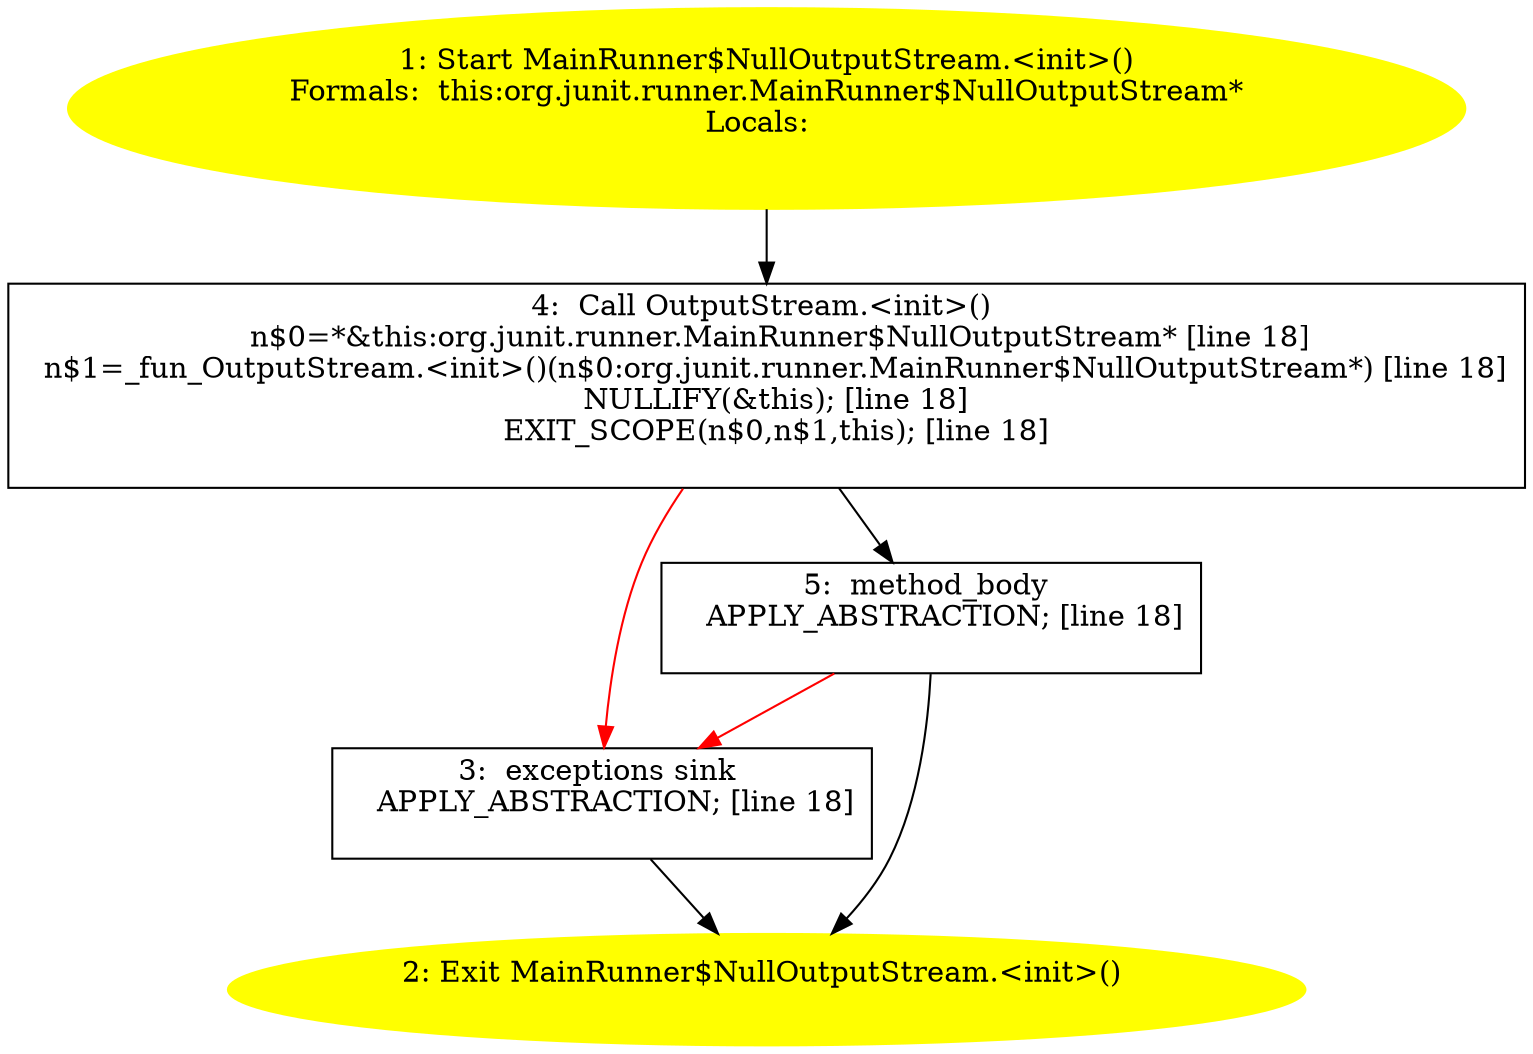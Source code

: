 /* @generated */
digraph cfg {
"org.junit.runner.MainRunner$NullOutputStream.<init>().d8001ec0e37ad8d3186e58d99b4cfefe_1" [label="1: Start MainRunner$NullOutputStream.<init>()\nFormals:  this:org.junit.runner.MainRunner$NullOutputStream*\nLocals:  \n  " color=yellow style=filled]
	

	 "org.junit.runner.MainRunner$NullOutputStream.<init>().d8001ec0e37ad8d3186e58d99b4cfefe_1" -> "org.junit.runner.MainRunner$NullOutputStream.<init>().d8001ec0e37ad8d3186e58d99b4cfefe_4" ;
"org.junit.runner.MainRunner$NullOutputStream.<init>().d8001ec0e37ad8d3186e58d99b4cfefe_2" [label="2: Exit MainRunner$NullOutputStream.<init>() \n  " color=yellow style=filled]
	

"org.junit.runner.MainRunner$NullOutputStream.<init>().d8001ec0e37ad8d3186e58d99b4cfefe_3" [label="3:  exceptions sink \n   APPLY_ABSTRACTION; [line 18]\n " shape="box"]
	

	 "org.junit.runner.MainRunner$NullOutputStream.<init>().d8001ec0e37ad8d3186e58d99b4cfefe_3" -> "org.junit.runner.MainRunner$NullOutputStream.<init>().d8001ec0e37ad8d3186e58d99b4cfefe_2" ;
"org.junit.runner.MainRunner$NullOutputStream.<init>().d8001ec0e37ad8d3186e58d99b4cfefe_4" [label="4:  Call OutputStream.<init>() \n   n$0=*&this:org.junit.runner.MainRunner$NullOutputStream* [line 18]\n  n$1=_fun_OutputStream.<init>()(n$0:org.junit.runner.MainRunner$NullOutputStream*) [line 18]\n  NULLIFY(&this); [line 18]\n  EXIT_SCOPE(n$0,n$1,this); [line 18]\n " shape="box"]
	

	 "org.junit.runner.MainRunner$NullOutputStream.<init>().d8001ec0e37ad8d3186e58d99b4cfefe_4" -> "org.junit.runner.MainRunner$NullOutputStream.<init>().d8001ec0e37ad8d3186e58d99b4cfefe_5" ;
	 "org.junit.runner.MainRunner$NullOutputStream.<init>().d8001ec0e37ad8d3186e58d99b4cfefe_4" -> "org.junit.runner.MainRunner$NullOutputStream.<init>().d8001ec0e37ad8d3186e58d99b4cfefe_3" [color="red" ];
"org.junit.runner.MainRunner$NullOutputStream.<init>().d8001ec0e37ad8d3186e58d99b4cfefe_5" [label="5:  method_body \n   APPLY_ABSTRACTION; [line 18]\n " shape="box"]
	

	 "org.junit.runner.MainRunner$NullOutputStream.<init>().d8001ec0e37ad8d3186e58d99b4cfefe_5" -> "org.junit.runner.MainRunner$NullOutputStream.<init>().d8001ec0e37ad8d3186e58d99b4cfefe_2" ;
	 "org.junit.runner.MainRunner$NullOutputStream.<init>().d8001ec0e37ad8d3186e58d99b4cfefe_5" -> "org.junit.runner.MainRunner$NullOutputStream.<init>().d8001ec0e37ad8d3186e58d99b4cfefe_3" [color="red" ];
}
